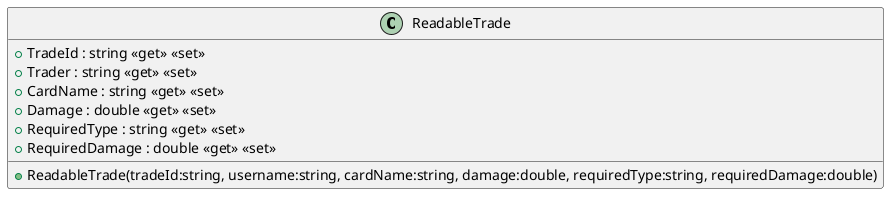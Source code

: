 @startuml
class ReadableTrade {
    + ReadableTrade(tradeId:string, username:string, cardName:string, damage:double, requiredType:string, requiredDamage:double)
    + TradeId : string <<get>> <<set>>
    + Trader : string <<get>> <<set>>
    + CardName : string <<get>> <<set>>
    + Damage : double <<get>> <<set>>
    + RequiredType : string <<get>> <<set>>
    + RequiredDamage : double <<get>> <<set>>
}
@enduml
